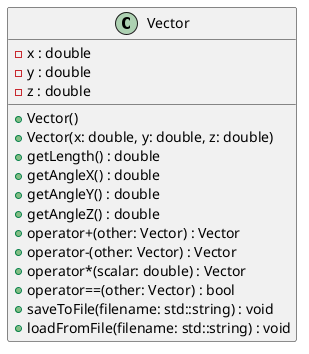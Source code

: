 @startuml
class Vector {
    - x : double
    - y : double
    - z : double
    + Vector()
    + Vector(x: double, y: double, z: double)
    + getLength() : double
    + getAngleX() : double
    + getAngleY() : double
    + getAngleZ() : double
    + operator+(other: Vector) : Vector
    + operator-(other: Vector) : Vector
    + operator*(scalar: double) : Vector
    + operator==(other: Vector) : bool
    + saveToFile(filename: std::string) : void
    + loadFromFile(filename: std::string) : void
}

@enduml